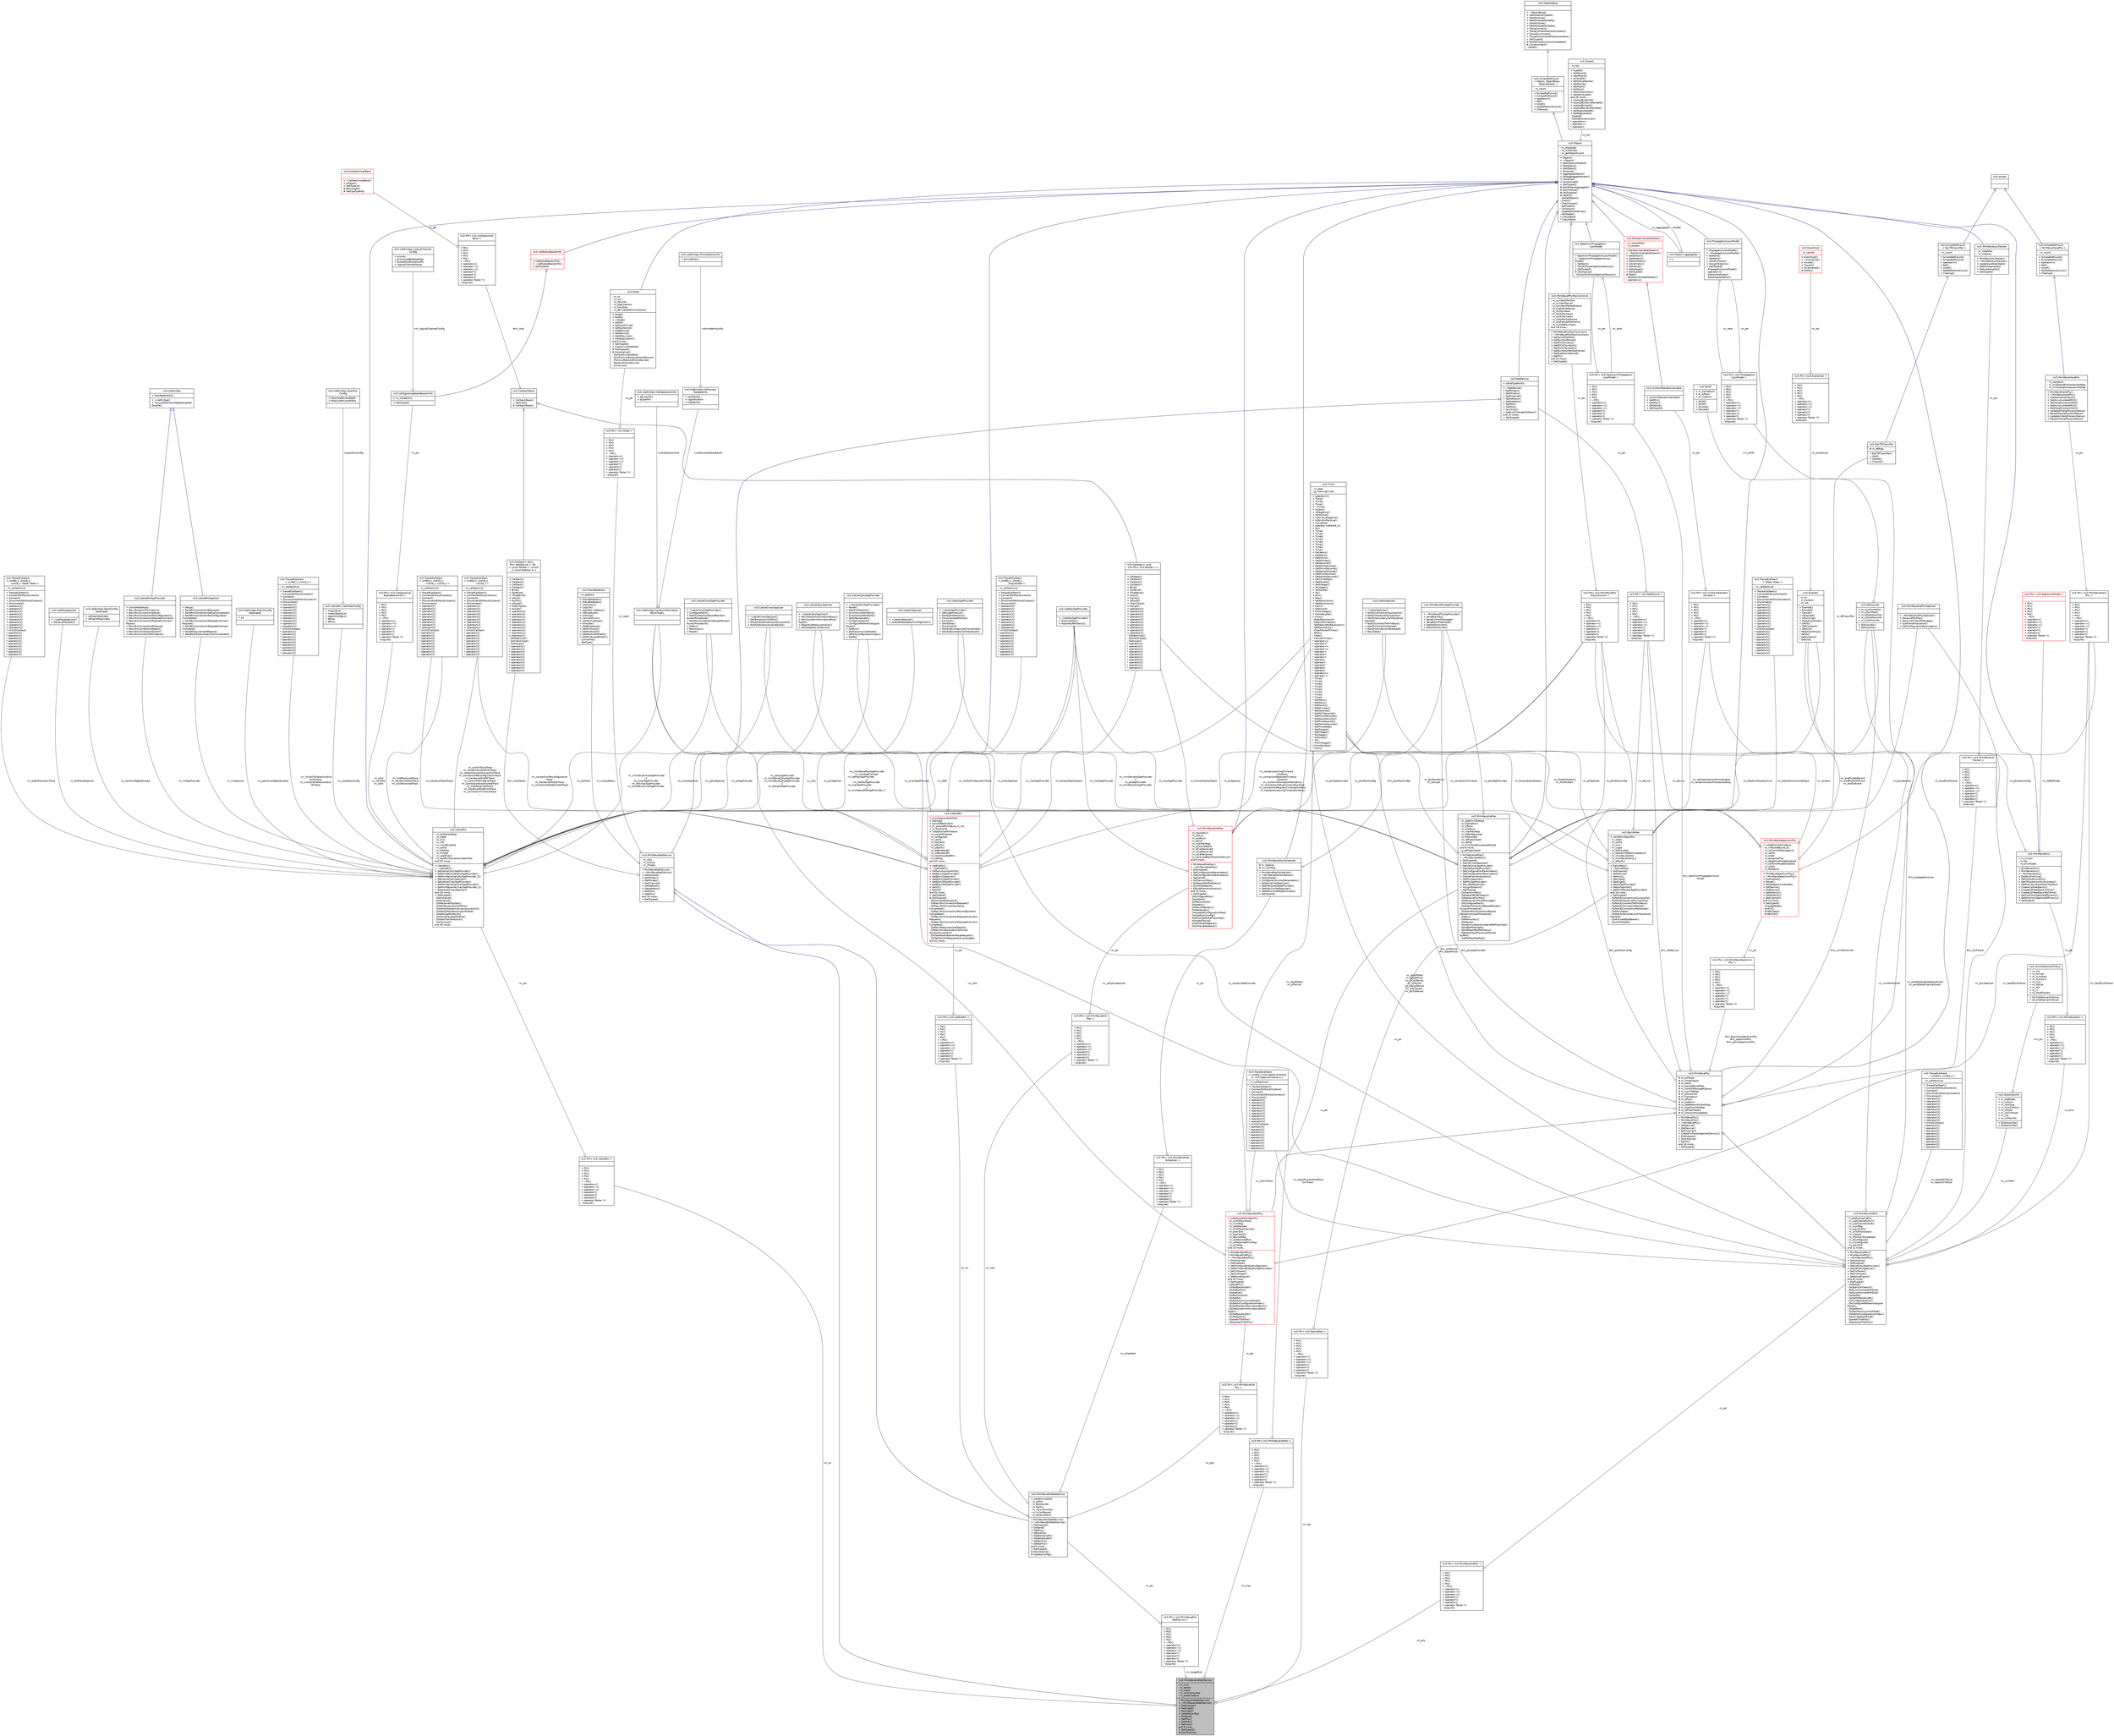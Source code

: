digraph "ns3::MmWaveUeNetDevice"
{
  edge [fontname="Helvetica",fontsize="10",labelfontname="Helvetica",labelfontsize="10"];
  node [fontname="Helvetica",fontsize="10",shape=record];
  Node1 [label="{ns3::MmWaveUeNetDevice\n|- m_imsi\l- m_earfcn\l- m_csgId\l- m_isConstructed\l- m_antennaNum\l|+ MmWaveUeNetDevice()\l+ ~MmWaveUeNetDevice()\l+ DoDispose()\l+ GetCsgId()\l+ SetCsgId()\l+ UpdateConfig()\l+ DoSend()\l+ GetPhy()\l+ GetMac()\l+ GetImsi()\land 8 more...\l+ GetTypeId()\l# DoInitialize()\l}",height=0.2,width=0.4,color="black", fillcolor="grey75", style="filled", fontcolor="black"];
  Node2 -> Node1 [dir="back",color="midnightblue",fontsize="10",style="solid",arrowtail="onormal"];
  Node2 [label="{ns3::MmWaveNetDevice\n|- m_mtu\l- m_linkUp\l- m_ifIndex\l|+ MmWaveNetDevice()\l+ ~MmWaveNetDevice()\l+ DoDispose()\l+ SetIfIndex()\l+ GetIfIndex()\l+ GetChannel()\l+ SetAddress()\l+ GetAddress()\l+ SetMtu()\l+ GetMtu()\land 20 more...\l+ GetTypeId()\l}",height=0.2,width=0.4,color="black", fillcolor="white", style="filled",URL="$dd/d87/classns3_1_1MmWaveNetDevice.html"];
  Node3 -> Node2 [dir="back",color="midnightblue",fontsize="10",style="solid",arrowtail="onormal"];
  Node3 [label="{ns3::NetDevice\n|+ isEnbTypeForDc\l|+ ~NetDevice()\l+ SetIfIndex()\l+ GetIfIndex()\l+ GetChannel()\l+ SetAddress()\l+ GetAddress()\l+ SetMtu()\l+ GetMtu()\l+ IsLinkUp()\l+ AddLinkChangeCallback()\land 15 more...\l+ GetTypeId()\l}",height=0.2,width=0.4,color="black", fillcolor="white", style="filled",URL="$d9/dac/classns3_1_1NetDevice.html",tooltip="Network layer to device interface. "];
  Node4 -> Node3 [dir="back",color="midnightblue",fontsize="10",style="solid",arrowtail="onormal"];
  Node4 [label="{ns3::Object\n|- m_disposed\l- m_initialized\l- m_getObjectCount\l|+ Object()\l+ ~Object()\l+ GetInstanceTypeId()\l+ GetObject()\l+ GetObject()\l+ Dispose()\l+ AggregateObject()\l+ GetAggregateIterator()\l+ Initialize()\l+ IsInitialized()\l+ GetTypeId()\l# NotifyNewAggregate()\l# DoInitialize()\l# DoDispose()\l# Object()\l- DoGetObject()\l- Check()\l- CheckLoose()\l- SetTypeId()\l- Construct()\l- UpdateSortedArray()\l- DoDelete()\l* CopyObject\l* CopyObject\l}",height=0.2,width=0.4,color="black", fillcolor="white", style="filled",URL="$d9/d77/classns3_1_1Object.html",tooltip="A base class which provides memory management and object aggregation. "];
  Node5 -> Node4 [dir="back",color="midnightblue",fontsize="10",style="solid",arrowtail="onormal"];
  Node5 [label="{ns3::SimpleRefCount\l\< Object, ObjectBase,\l ObjectDeleter \>\n|- m_count\l|+ SimpleRefCount()\l+ SimpleRefCount()\l+ operator=()\l+ Ref()\l+ Unref()\l+ GetReferenceCount()\l+ Cleanup()\l}",height=0.2,width=0.4,color="black", fillcolor="white", style="filled",URL="$da/da1/classns3_1_1SimpleRefCount.html"];
  Node6 -> Node5 [dir="back",color="midnightblue",fontsize="10",style="solid",arrowtail="onormal"];
  Node6 [label="{ns3::ObjectBase\n||+ ~ObjectBase()\l+ GetInstanceTypeId()\l+ SetAttribute()\l+ SetAttributeFailSafe()\l+ GetAttribute()\l+ GetAttributeFailSafe()\l+ TraceConnect()\l+ TraceConnectWithoutContext()\l+ TraceDisconnect()\l+ TraceDisconnectWithoutContext()\l+ GetTypeId()\l# NotifyConstructionCompleted()\l# ConstructSelf()\l- DoSet()\l}",height=0.2,width=0.4,color="black", fillcolor="white", style="filled",URL="$d2/dac/classns3_1_1ObjectBase.html",tooltip="Anchor the ns-3 type and attribute system. "];
  Node7 -> Node4 [color="grey25",fontsize="10",style="solid",label=" -m_tid" ,arrowhead="odiamond"];
  Node7 [label="{ns3::TypeId\n|- m_tid\l|+ TypeId()\l+ GetParent()\l+ HasParent()\l+ IsChildOf()\l+ GetGroupName()\l+ GetName()\l+ GetHash()\l+ GetSize()\l+ HasConstructor()\l+ GetAttributeN()\land 26 more...\l+ LookupByName()\l+ LookupByNameFailSafe()\l+ LookupByHash()\l+ LookupByHashFailSafe()\l+ GetRegisteredN()\l+ GetRegistered()\l- TypeId()\l- DoAddConstructor()\l* operator==\l* operator!=\l* operator\<\l}",height=0.2,width=0.4,color="black", fillcolor="white", style="filled",URL="$d6/d11/classns3_1_1TypeId.html",tooltip="a unique identifier for an interface. "];
  Node8 -> Node4 [color="grey25",fontsize="10",style="solid",label=" -m_aggregates" ,arrowhead="odiamond"];
  Node8 [label="{ns3::Object::Aggregates\n|+ n\l|}",height=0.2,width=0.4,color="black", fillcolor="white", style="filled",URL="$d5/de9/structns3_1_1Object_1_1Aggregates.html"];
  Node4 -> Node8 [color="grey25",fontsize="10",style="solid",label=" +buffer" ,arrowhead="odiamond"];
  Node9 -> Node2 [color="grey25",fontsize="10",style="solid",label=" -m_macaddress" ,arrowhead="odiamond"];
  Node9 [label="{ns3::Mac48Address\n|- m_address\l|+ Mac48Address()\l+ Mac48Address()\l+ CopyFrom()\l+ CopyTo()\l+ operator Address()\l+ IsBroadcast()\l+ IsGroup()\l+ ConvertFrom()\l+ IsMatchingType()\l+ Allocate()\l+ GetBroadcast()\l+ GetMulticast()\l+ GetMulticast()\l+ GetMulticastPrefix()\l+ GetMulticast6Prefix()\l- ConvertTo()\l- GetType()\l}",height=0.2,width=0.4,color="black", fillcolor="white", style="filled",URL="$db/dee/classns3_1_1Mac48Address.html",tooltip="an EUI-48 address "];
  Node10 -> Node2 [color="grey25",fontsize="10",style="solid",label=" -m_node" ,arrowhead="odiamond"];
  Node10 [label="{ns3::Ptr\< ns3::Node \>\n||+ Ptr()\l+ Ptr()\l+ Ptr()\l+ Ptr()\l+ Ptr()\l+ ~Ptr()\l+ operator=()\l+ operator-\>()\l+ operator-\>()\l+ operator*()\l+ operator*()\l+ operator!()\l+ operator Tester *()\l- Acquire()\l}",height=0.2,width=0.4,color="black", fillcolor="white", style="filled",URL="$dc/d90/classns3_1_1Ptr.html"];
  Node11 -> Node10 [color="grey25",fontsize="10",style="solid",label=" -m_ptr" ,arrowhead="odiamond"];
  Node11 [label="{ns3::Node\n|- m_id\l- m_sid\l- m_devices\l- m_applications\l- m_handlers\l- m_deviceAdditionListeners\l|+ Node()\l+ Node()\l+ ~Node()\l+ GetId()\l+ GetLocalTime()\l+ GetSystemId()\l+ AddDevice()\l+ GetDevice()\l+ GetNDevices()\l+ AddApplication()\land 6 more...\l+ GetTypeId()\l+ ChecksumEnabled()\l# DoDispose()\l# DoInitialize()\l- NotifyDeviceAdded()\l- NonPromiscReceiveFromDevice()\l- PromiscReceiveFromDevice()\l- ReceiveFromDevice()\l- Construct()\l}",height=0.2,width=0.4,color="black", fillcolor="white", style="filled",URL="$dd/ded/classns3_1_1Node.html",tooltip="A network Node. "];
  Node4 -> Node11 [dir="back",color="midnightblue",fontsize="10",style="solid",arrowtail="onormal"];
  Node12 -> Node2 [color="grey25",fontsize="10",style="solid",label=" #m_rxCallback" ,arrowhead="odiamond"];
  Node12 [label="{ns3::Callback\< bool,\l Ptr\< NetDevice \>, Ptr\l\< const Packet \>, uint16\l_t, const Address & \>\n||+ Callback()\l+ Callback()\l+ Callback()\l+ Callback()\l+ Bind()\l+ TwoBind()\l+ ThreeBind()\l+ IsNull()\l+ Nullify()\l+ IsEqual()\l+ CheckType()\l+ Assign()\l+ operator()()\l+ operator()()\l+ operator()()\l+ operator()()\l+ operator()()\l+ operator()()\l+ operator()()\l+ operator()()\l+ operator()()\l+ operator()()\l- DoPeekImpl()\l- DoCheckType()\l- DoAssign()\l* operator()()\l* operator()()\l* operator()()\l* operator()()\l* operator()()\l* operator()()\l* operator()()\l* operator()()\l* operator()()\l* operator()()\l}",height=0.2,width=0.4,color="black", fillcolor="white", style="filled",URL="$d1/d48/classns3_1_1Callback.html"];
  Node13 -> Node12 [dir="back",color="midnightblue",fontsize="10",style="solid",arrowtail="onormal"];
  Node13 [label="{ns3::CallbackBase\n||+ CallbackBase()\l+ GetImpl()\l# CallbackBase()\l}",height=0.2,width=0.4,color="black", fillcolor="white", style="filled",URL="$d7/db5/classns3_1_1CallbackBase.html"];
  Node14 -> Node13 [color="grey25",fontsize="10",style="solid",label=" #m_impl" ,arrowhead="odiamond"];
  Node14 [label="{ns3::Ptr\< ns3::CallbackImpl\lBase \>\n||+ Ptr()\l+ Ptr()\l+ Ptr()\l+ Ptr()\l+ Ptr()\l+ ~Ptr()\l+ operator=()\l+ operator-\>()\l+ operator-\>()\l+ operator*()\l+ operator*()\l+ operator!()\l+ operator Tester *()\l- Acquire()\l}",height=0.2,width=0.4,color="black", fillcolor="white", style="filled",URL="$dc/d90/classns3_1_1Ptr.html"];
  Node15 -> Node14 [color="grey25",fontsize="10",style="solid",label=" -m_ptr" ,arrowhead="odiamond"];
  Node15 [label="{ns3::CallbackImplBase\n||+ ~CallbackImplBase()\l+ IsEqual()\l+ GetTypeid()\l# Demangle()\l# GetCppTypeid()\l}",height=0.2,width=0.4,color="red", fillcolor="white", style="filled",URL="$d3/dfa/classns3_1_1CallbackImplBase.html"];
  Node16 -> Node1 [color="grey25",fontsize="10",style="solid",label=" -m_rrc" ,arrowhead="odiamond"];
  Node16 [label="{ns3::Ptr\< ns3::LteUeRrc \>\n||+ Ptr()\l+ Ptr()\l+ Ptr()\l+ Ptr()\l+ Ptr()\l+ ~Ptr()\l+ operator=()\l+ operator-\>()\l+ operator-\>()\l+ operator*()\l+ operator*()\l+ operator!()\l+ operator Tester *()\l- Acquire()\l}",height=0.2,width=0.4,color="black", fillcolor="white", style="filled",URL="$dc/d90/classns3_1_1Ptr.html"];
  Node17 -> Node16 [color="grey25",fontsize="10",style="solid",label=" -m_ptr" ,arrowhead="odiamond"];
  Node17 [label="{ns3::LteUeRrc\n|- m_bid2DrbidMap\l- m_state\l- m_imsi\l- m_rnti\l- m_mmWaveRnti\l- m_cellId\l- m_drbMap\l- m_rlcMap\l- m_useRlcSm\l- m_lastRrcTransactionIdentifier\land 23 more...\l|+ LteUeRrc()\l+ ~LteUeRrc()\l+ SetLteUeCphySapProvider()\l+ SetMmWaveUeCphySapProvider()\l+ SetMmWaveUeCphySapProvider_2()\l+ GetLteUeCphySapUser()\l+ SetLteUeCmacSapProvider()\l+ SetMmWaveUeCmacSapProvider()\l+ SetMmWaveUeCmacSapProvider_2()\l+ GetLteUeCmacSapUser()\land 20 more...\l+ GetTypeId()\l- DoInitialize()\l- DoDispose()\l- DoReceivePdcpSdu()\l- DoSetTemporaryCellRnti()\l- DoNotifyRandomAccessSuccessful()\l- DoNotifyRandomAccessFailed()\l- DoSetCsgWhiteList()\l- DoForceCampedOnEnb()\l- DoStartCellSelection()\l- DoConnect()\land 40 more...\l}",height=0.2,width=0.4,color="black", fillcolor="white", style="filled",URL="$d7/d1c/classns3_1_1LteUeRrc.html"];
  Node4 -> Node17 [dir="back",color="midnightblue",fontsize="10",style="solid",arrowtail="onormal"];
  Node18 -> Node17 [color="grey25",fontsize="10",style="solid",label=" -m_rachConfigDedicated" ,arrowhead="odiamond"];
  Node18 [label="{ns3::LteRrcSap::RachConfig\lDedicated\n|+ raPreambleIndex\l+ raPrachMaskIndex\l|}",height=0.2,width=0.4,color="black", fillcolor="white", style="filled",URL="$dd/d42/structns3_1_1LteRrcSap_1_1RachConfigDedicated.html"];
  Node19 -> Node17 [color="grey25",fontsize="10",style="solid",label=" -m_rrcSapProvider" ,arrowhead="odiamond"];
  Node19 [label="{ns3::LteUeRrcSapProvider\n||+ CompleteSetup()\l+ RecvSystemInformation()\l+ RecvRrcConnectionSetup()\l+ RecvRrcConnectionReconfiguration()\l+ RecvRrcConnectionReestablishment()\l+ RecvRrcConnectionReestablishment\lReject()\l+ RecvRrcConnectionRelease()\l+ RecvRrcConnectionReject()\l+ RecvRrcConnectionSwitch()\l+ RecvRrcConnectToMmWave()\l}",height=0.2,width=0.4,color="black", fillcolor="white", style="filled",URL="$dd/d01/classns3_1_1LteUeRrcSapProvider.html",tooltip="Part of the RRC protocol. This Service Access Point (SAP) is used to let the UE RRC receive a message..."];
  Node20 -> Node19 [dir="back",color="midnightblue",fontsize="10",style="solid",arrowtail="onormal"];
  Node20 [label="{ns3::LteRrcSap\n|+ MaxReportCells\l|+ ~LteRrcSap()\l+ ConvertPdschConfigDedicated2\lDouble()\l}",height=0.2,width=0.4,color="black", fillcolor="white", style="filled",URL="$d4/d3e/classns3_1_1LteRrcSap.html",tooltip="Class holding definition common to all UE/eNodeB SAP Users/Providers. "];
  Node21 -> Node17 [color="grey25",fontsize="10",style="solid",label=" -m_asSapUser" ,arrowhead="odiamond"];
  Node21 [label="{ns3::LteAsSapUser\n||+ ~LteAsSapUser()\l+ NotifyConnectionSuccessful()\l+ NotifyHandoverSuccessful()\l+ NotifySecondaryCellHandover\lStarted()\l+ NotifyConnectToMmWave()\l+ NotifyConnectionFailed()\l+ NotifyConnectionReleased()\l+ RecvData()\l}",height=0.2,width=0.4,color="black", fillcolor="white", style="filled",URL="$da/d78/classns3_1_1LteAsSapUser.html"];
  Node22 -> Node17 [color="grey25",fontsize="10",style="solid",label=" -m_pdschConfigDedicated" ,arrowhead="odiamond"];
  Node22 [label="{ns3::LteRrcSap::PdschConfig\lDedicated\n|+ pa\l|}",height=0.2,width=0.4,color="black", fillcolor="white", style="filled",URL="$da/d59/structns3_1_1LteRrcSap_1_1PdschConfigDedicated.html"];
  Node23 -> Node17 [color="grey25",fontsize="10",style="solid",label=" -m_mmWaveCmacSapProvider\l_2\n-m_cmacSapProvider\n-m_lteCmacSapProvider\n-m_mmWaveCmacSapProvider" ,arrowhead="odiamond"];
  Node23 [label="{ns3::LteUeCmacSapProvider\n||+ ~LteUeCmacSapProvider()\l+ ConfigureRach()\l+ StartContentionBasedRandom\lAccessProcedure()\l+ StartNonContentionBasedRandom\lAccessProcedure()\l+ AddLc()\l+ RemoveLc()\l+ Reset()\l}",height=0.2,width=0.4,color="black", fillcolor="white", style="filled",URL="$d2/da8/classns3_1_1LteUeCmacSapProvider.html"];
  Node24 -> Node17 [color="grey25",fontsize="10",style="solid",label=" -m_connectionTimeout" ,arrowhead="odiamond"];
  Node24 [label="{ns3::EventId\n|- m_ts\l- m_context\l- m_uid\l|+ EventId()\l+ EventId()\l+ Cancel()\l+ IsExpired()\l+ IsRunning()\l+ PeekEventImpl()\l+ GetTs()\l+ GetContext()\l+ GetUid()\l* PeekEventImpl()\l* GetTs()\l* GetContext()\l* GetUid()\l}",height=0.2,width=0.4,color="black", fillcolor="white", style="filled",URL="$d1/df8/classns3_1_1EventId.html",tooltip="An identifier for simulation events. "];
  Node25 -> Node24 [color="grey25",fontsize="10",style="solid",label=" -m_eventImpl" ,arrowhead="odiamond"];
  Node25 [label="{ns3::Ptr\< ns3::EventImpl \>\n||+ Ptr()\l+ Ptr()\l+ Ptr()\l+ Ptr()\l+ Ptr()\l+ ~Ptr()\l+ operator=()\l+ operator-\>()\l+ operator-\>()\l+ operator*()\l+ operator*()\l+ operator!()\l+ operator Tester *()\l- Acquire()\l}",height=0.2,width=0.4,color="black", fillcolor="white", style="filled",URL="$dc/d90/classns3_1_1Ptr.html"];
  Node26 -> Node25 [color="grey25",fontsize="10",style="solid",label=" -m_ptr" ,arrowhead="odiamond"];
  Node26 [label="{ns3::EventImpl\n|- m_cancel\l|+ EventImpl()\l+ ~EventImpl()\l+ Invoke()\l+ Cancel()\l+ IsCancelled()\l# Notify()\l}",height=0.2,width=0.4,color="red", fillcolor="white", style="filled",URL="$da/def/classns3_1_1EventImpl.html",tooltip="A simulation event. "];
  Node27 -> Node17 [color="grey25",fontsize="10",style="solid",label=" -m_srb1\n-m_srb1Old\n-m_srb0" ,arrowhead="odiamond"];
  Node27 [label="{ns3::Ptr\< ns3::LteSignaling\lRadioBearerInfo \>\n||+ Ptr()\l+ Ptr()\l+ Ptr()\l+ Ptr()\l+ Ptr()\l+ ~Ptr()\l+ operator=()\l+ operator-\>()\l+ operator-\>()\l+ operator*()\l+ operator*()\l+ operator!()\l+ operator Tester *()\l- Acquire()\l}",height=0.2,width=0.4,color="black", fillcolor="white", style="filled",URL="$dc/d90/classns3_1_1Ptr.html"];
  Node28 -> Node27 [color="grey25",fontsize="10",style="solid",label=" -m_ptr" ,arrowhead="odiamond"];
  Node28 [label="{ns3::LteSignalingRadioBearerInfo\n|+ m_srbIdentity\l|+ GetTypeId()\l}",height=0.2,width=0.4,color="black", fillcolor="white", style="filled",URL="$de/dd8/classns3_1_1LteSignalingRadioBearerInfo.html"];
  Node29 -> Node28 [dir="back",color="midnightblue",fontsize="10",style="solid",arrowtail="onormal"];
  Node29 [label="{ns3::LteRadioBearerInfo\n||+ LteRadioBearerInfo()\l+ ~LteRadioBearerInfo()\l+ GetTypeId()\l}",height=0.2,width=0.4,color="red", fillcolor="white", style="filled",URL="$dd/d05/classns3_1_1LteRadioBearerInfo.html"];
  Node4 -> Node29 [dir="back",color="midnightblue",fontsize="10",style="solid",arrowtail="onormal"];
  Node30 -> Node28 [color="grey25",fontsize="10",style="solid",label=" +m_logicalChannelConfig" ,arrowhead="odiamond"];
  Node30 [label="{ns3::LteRrcSap::LogicalChannel\lConfig\n|+ priority\l+ prioritizedBitRateKbps\l+ bucketSizeDurationMs\l+ logicalChannelGroup\l|}",height=0.2,width=0.4,color="black", fillcolor="white", style="filled",URL="$d9/d83/structns3_1_1LteRrcSap_1_1LogicalChannelConfig.html"];
  Node31 -> Node17 [color="grey25",fontsize="10",style="solid",label=" -m_rrcSapUser" ,arrowhead="odiamond"];
  Node31 [label="{ns3::LteUeRrcSapUser\n||+ Setup()\l+ SendRrcConnectionRequest()\l+ SendRrcConnectionSetupCompleted()\l+ SendRrcConnectionReconfiguration\lCompleted()\l+ SendRrcConnectionReestablishment\lRequest()\l+ SendRrcConnectionReestablishment\lComplete()\l+ SendMeasurementReport()\l+ SendNotifySecondaryCellConnected()\l}",height=0.2,width=0.4,color="black", fillcolor="white", style="filled",URL="$d3/df8/classns3_1_1LteUeRrcSapUser.html",tooltip="Part of the RRC protocol. This Service Access Point (SAP) is used by the UE RRC to send messages to t..."];
  Node20 -> Node31 [dir="back",color="midnightblue",fontsize="10",style="solid",arrowtail="onormal"];
  Node32 -> Node17 [color="grey25",fontsize="10",style="solid",label=" -m_t300" ,arrowhead="odiamond"];
  Node32 [label="{ns3::Time\n|- m_data\l- g_markingTimes\l|+ operator=()\l+ Time()\l+ Time()\l+ Time()\l+ ~Time()\l+ IsZero()\l+ IsNegative()\l+ IsPositive()\l+ IsStrictlyNegative()\l+ IsStrictlyPositive()\l+ Compare()\l+ operator int64x64_t()\l+ As()\l+ Time()\l+ Time()\l+ Time()\l+ Time()\l+ Time()\l+ Time()\l+ Time()\l+ Time()\l+ GetYears()\l+ GetDays()\l+ GetHours()\l+ GetMinutes()\l+ GetSeconds()\l+ GetMilliSeconds()\l+ GetMicroSeconds()\l+ GetNanoSeconds()\l+ GetPicoSeconds()\l+ GetFemtoSeconds()\l+ GetTimeStep()\l+ GetDouble()\l+ GetInteger()\l+ ToInteger()\l+ ToDouble()\l+ To()\l+ Min()\l+ Max()\l+ SetResolution()\l+ GetResolution()\l+ From()\l+ StaticInit()\l+ FromInteger()\l+ FromDouble()\l+ From()\l- PeekResolution()\l- PeekInformation()\l- SetDefaultNsResolution()\l- SetResolution()\l- ClearMarkedTimes()\l- Mark()\l- Clear()\l- ConvertTimes()\l* operator==\l* operator!=\l* operator\<=\l* operator\>=\l* operator\<\l* operator\>\l* operator+\l* operator-\l* operator*\l* operator*\l* operator/\l* operator/\l* operator+=\l* operator-=\l* Time()\l* Time()\l* Time()\l* Time()\l* Time()\l* Time()\l* Time()\l* Time()\l* GetYears()\l* GetDays()\l* GetHours()\l* GetMinutes()\l* GetSeconds()\l* GetMilliSeconds()\l* GetMicroSeconds()\l* GetNanoSeconds()\l* GetPicoSeconds()\l* GetFemtoSeconds()\l* GetTimeStep()\l* GetDouble()\l* GetInteger()\l* ToInteger()\l* ToDouble()\l* To()\l* FromInteger()\l* FromDouble()\l* From()\l}",height=0.2,width=0.4,color="black", fillcolor="white", style="filled",URL="$dc/d04/classns3_1_1Time.html",tooltip="Simulation virtual time values and global simulation resolution. "];
  Node33 -> Node17 [color="grey25",fontsize="10",style="solid",label=" -m_mibReceivedTrace\n-m_handoverStartTrace\n-m_sib1ReceivedTrace" ,arrowhead="odiamond"];
  Node33 [label="{ns3::TracedCallback\l\< uint64_t, uint16_t,\l uint16_t, uint16_t \>\n|- m_callbackList\l|+ TracedCallback()\l+ ConnectWithoutContext()\l+ Connect()\l+ DisconnectWithoutContext()\l+ Disconnect()\l+ operator()()\l+ operator()()\l+ operator()()\l+ operator()()\l+ operator()()\l+ operator()()\l+ operator()()\l+ operator()()\l+ operator()()\l* Uint32Callback\l* operator()()\l* operator()()\l* operator()()\l* operator()()\l* operator()()\l* operator()()\l* operator()()\l* operator()()\l* operator()()\l}",height=0.2,width=0.4,color="black", fillcolor="white", style="filled",URL="$df/dec/classns3_1_1TracedCallback.html"];
  Node34 -> Node17 [color="grey25",fontsize="10",style="solid",label=" -m_asSapProvider" ,arrowhead="odiamond"];
  Node34 [label="{ns3::LteAsSapProvider\n||+ ~LteAsSapProvider()\l+ SetCsgWhiteList()\l+ StartCellSelection()\l+ ForceCampedOnEnb()\l+ Connect()\l+ SendData()\l+ Disconnect()\l+ NotifySecondaryCellConnected()\l+ NotifySecondaryCellHandover()\l}",height=0.2,width=0.4,color="black", fillcolor="white", style="filled",URL="$db/d73/classns3_1_1LteAsSapProvider.html"];
  Node35 -> Node17 [color="grey25",fontsize="10",style="solid",label=" -m_cphySapUser" ,arrowhead="odiamond"];
  Node35 [label="{ns3::LteUeCphySapUser\n||+ ~LteUeCphySapUser()\l+ RecvMasterInformationBlock()\l+ RecvSystemInformationBlock\lType1()\l+ ReportUeMeasurements()\l+ NotifyRadioLinkFailure()\l}",height=0.2,width=0.4,color="black", fillcolor="white", style="filled",URL="$dc/d4f/classns3_1_1LteUeCphySapUser.html"];
  Node36 -> Node17 [color="grey25",fontsize="10",style="solid",label=" -m_cmacSapUser" ,arrowhead="odiamond"];
  Node36 [label="{ns3::LteUeCmacSapUser\n||+ ~LteUeCmacSapUser()\l+ SetTemporaryCellRnti()\l+ NotifyRandomAccessSuccessful()\l+ NotifyRandomAccessFailed()\l}",height=0.2,width=0.4,color="black", fillcolor="white", style="filled",URL="$d9/d7c/classns3_1_1LteUeCmacSapUser.html"];
  Node37 -> Node17 [color="grey25",fontsize="10",style="solid",label=" -m_varMeasConfig" ,arrowhead="odiamond"];
  Node37 [label="{ns3::LteUeRrc::VarMeasConfig\n|+ measIdList\l+ measObjectList\l+ reportConfigList\l+ aRsrp\l+ aRsrq\l|}",height=0.2,width=0.4,color="black", fillcolor="white", style="filled",URL="$d8/df2/structns3_1_1LteUeRrc_1_1VarMeasConfig.html",tooltip="Includes the accumulated configuration of the measurements to be performed by the UE..."];
  Node38 -> Node37 [color="grey25",fontsize="10",style="solid",label=" +quantityConfig" ,arrowhead="odiamond"];
  Node38 [label="{ns3::LteRrcSap::Quantity\lConfig\n|+ filterCoefficientRSRP\l+ filterCoefficientRSRQ\l|}",height=0.2,width=0.4,color="black", fillcolor="white", style="filled",URL="$d8/d34/structns3_1_1LteRrcSap_1_1QuantityConfig.html"];
  Node39 -> Node17 [color="grey25",fontsize="10",style="solid",label=" -m_lastSib1" ,arrowhead="odiamond"];
  Node39 [label="{ns3::LteRrcSap::SystemInformation\lBlockType1\n||}",height=0.2,width=0.4,color="black", fillcolor="white", style="filled",URL="$da/dc9/structns3_1_1LteRrcSap_1_1SystemInformationBlockType1.html"];
  Node40 -> Node39 [color="grey25",fontsize="10",style="solid",label=" +cellSelectionInfo" ,arrowhead="odiamond"];
  Node40 [label="{ns3::LteRrcSap::CellSelectionInfo\n|+ qRxLevMin\l+ qQualMin\l|}",height=0.2,width=0.4,color="black", fillcolor="white", style="filled",URL="$de/d73/structns3_1_1LteRrcSap_1_1CellSelectionInfo.html"];
  Node41 -> Node39 [color="grey25",fontsize="10",style="solid",label=" +cellAccessRelatedInfo" ,arrowhead="odiamond"];
  Node41 [label="{ns3::LteRrcSap::CellAccess\lRelatedInfo\n|+ cellIdentity\l+ csgIndication\l+ csgIdentity\l|}",height=0.2,width=0.4,color="black", fillcolor="white", style="filled",URL="$db/ddd/structns3_1_1LteRrcSap_1_1CellAccessRelatedInfo.html"];
  Node42 -> Node41 [color="grey25",fontsize="10",style="solid",label=" +plmnIdentityInfo" ,arrowhead="odiamond"];
  Node42 [label="{ns3::LteRrcSap::PlmnIdentityInfo\n|+ plmnIdentity\l|}",height=0.2,width=0.4,color="black", fillcolor="white", style="filled",URL="$d9/d1d/structns3_1_1LteRrcSap_1_1PlmnIdentityInfo.html"];
  Node43 -> Node17 [color="grey25",fontsize="10",style="solid",label=" -m_switchToLteTrace\n-m_randomAccessErrorTrace\n-m_randomAccessSuccessfulTrace\n-m_connectionReconfigurationTrace\n-m_handoverEndOkTrace\n-m_switchToMmWaveTrace\n-m_connectionEstablishedTrace\n-m_sib2ReceivedTrace\n-m_handoverEndErrorTrace\n-m_connectionTimeoutTrace\n..." ,arrowhead="odiamond"];
  Node43 [label="{ns3::TracedCallback\l\< uint64_t, uint16_t,\l uint16_t \>\n|- m_callbackList\l|+ TracedCallback()\l+ ConnectWithoutContext()\l+ Connect()\l+ DisconnectWithoutContext()\l+ Disconnect()\l+ operator()()\l+ operator()()\l+ operator()()\l+ operator()()\l+ operator()()\l+ operator()()\l+ operator()()\l+ operator()()\l+ operator()()\l* Uint32Callback\l* operator()()\l* operator()()\l* operator()()\l* operator()()\l* operator()()\l* operator()()\l* operator()()\l* operator()()\l* operator()()\l}",height=0.2,width=0.4,color="black", fillcolor="white", style="filled",URL="$df/dec/classns3_1_1TracedCallback.html"];
  Node44 -> Node17 [color="grey25",fontsize="10",style="solid",label=" -m_cphySapProvider\n-m_mmWaveCphySapProvider\n-m_mmWaveCphySapProvider\l_2\n-m_lteCphySapProvider" ,arrowhead="odiamond"];
  Node44 [label="{ns3::LteUeCphySapProvider\n||+ ~LteUeCphySapProvider()\l+ Reset()\l+ StartCellSearch()\l+ SynchronizeWithEnb()\l+ SynchronizeWithEnb()\l+ SetDlBandwidth()\l+ ConfigureUplink()\l+ ConfigureReferenceSignal\lPower()\l+ SetRnti()\l+ SetTransmissionMode()\l+ SetSrsConfigurationIndex()\l+ SetPa()\l}",height=0.2,width=0.4,color="black", fillcolor="white", style="filled",URL="$d6/d76/classns3_1_1LteUeCphySapProvider.html"];
  Node45 -> Node17 [color="grey25",fontsize="10",style="solid",label=" -m_initialCellSelectionEnd\lErrorTrace\n-m_initialCellSelectionEnd\lOkTrace" ,arrowhead="odiamond"];
  Node45 [label="{ns3::TracedCallback\l\< uint64_t, uint16_t \>\n|- m_callbackList\l|+ TracedCallback()\l+ ConnectWithoutContext()\l+ Connect()\l+ DisconnectWithoutContext()\l+ Disconnect()\l+ operator()()\l+ operator()()\l+ operator()()\l+ operator()()\l+ operator()()\l+ operator()()\l+ operator()()\l+ operator()()\l+ operator()()\l* Uint32Callback\l* operator()()\l* operator()()\l* operator()()\l* operator()()\l* operator()()\l* operator()()\l* operator()()\l* operator()()\l* operator()()\l}",height=0.2,width=0.4,color="black", fillcolor="white", style="filled",URL="$df/dec/classns3_1_1TracedCallback.html"];
  Node46 -> Node17 [color="grey25",fontsize="10",style="solid",label=" -m_stateTransitionTrace" ,arrowhead="odiamond"];
  Node46 [label="{ns3::TracedCallback\l\< uint64_t, uint16_t,\l uint16_t, State, State \>\n|- m_callbackList\l|+ TracedCallback()\l+ ConnectWithoutContext()\l+ Connect()\l+ DisconnectWithoutContext()\l+ Disconnect()\l+ operator()()\l+ operator()()\l+ operator()()\l+ operator()()\l+ operator()()\l+ operator()()\l+ operator()()\l+ operator()()\l+ operator()()\l* Uint32Callback\l* operator()()\l* operator()()\l* operator()()\l* operator()()\l* operator()()\l* operator()()\l* operator()()\l* operator()()\l* operator()()\l}",height=0.2,width=0.4,color="black", fillcolor="white", style="filled",URL="$df/dec/classns3_1_1TracedCallback.html"];
  Node47 -> Node17 [color="grey25",fontsize="10",style="solid",label=" -m_drbPdcpSapUser" ,arrowhead="odiamond"];
  Node47 [label="{ns3::LtePdcpSapUser\n||+ ~LtePdcpSapUser()\l+ ReceivePdcpSdu()\l}",height=0.2,width=0.4,color="black", fillcolor="white", style="filled",URL="$dd/d1c/classns3_1_1LtePdcpSapUser.html"];
  Node48 -> Node17 [color="grey25",fontsize="10",style="solid",label=" -m_mmWaveMacSapProvider\n-m_macSapProvider\n-m_lteMacSapProvider\l_2\n-m_lteMacSapProvider\n-m_macSapProvider\l_2\n-m_mmWaveMacSapProvider_2" ,arrowhead="odiamond"];
  Node48 [label="{ns3::LteMacSapProvider\n||+ ~LteMacSapProvider()\l+ TransmitPdu()\l+ ReportBufferStatus()\l}",height=0.2,width=0.4,color="black", fillcolor="white", style="filled",URL="$db/d1a/classns3_1_1LteMacSapProvider.html"];
  Node49 -> Node1 [color="grey25",fontsize="10",style="solid",label=" -m_mac" ,arrowhead="odiamond"];
  Node49 [label="{ns3::Ptr\< ns3::MmWaveUeMac \>\n||+ Ptr()\l+ Ptr()\l+ Ptr()\l+ Ptr()\l+ Ptr()\l+ ~Ptr()\l+ operator=()\l+ operator-\>()\l+ operator-\>()\l+ operator*()\l+ operator*()\l+ operator!()\l+ operator Tester *()\l- Acquire()\l}",height=0.2,width=0.4,color="black", fillcolor="white", style="filled",URL="$dc/d90/classns3_1_1Ptr.html"];
  Node50 -> Node49 [color="grey25",fontsize="10",style="solid",label=" -m_ptr" ,arrowhead="odiamond"];
  Node50 [label="{ns3::MmWaveUeMac\n|- m_DataTxTDDMap\l- m_frameNum\l- m_sfNum\l- m_slotNum\l- m_macPduMap\l- m_ulBsrReceived\l- m_freshUlBsr\l- m_raPreambleId\l- m_raRnti\l- m_miUlHarqProcessesPacket\land 6 more...\l- g_raPreambleId\l|+ MmWaveUeMac()\l+ ~MmWaveUeMac()\l+ DoDispose()\l+ SetUeCmacSapUser()\l+ GetUeCmacSapProvider()\l+ GetUeMacSapProvider()\l+ SetConfigurationParameters()\l+ GetConfigurationParameters()\l+ DoSubframeIndication()\l+ GetPhySapUser()\l+ SetPhySapProvider()\l+ RecvRaResponse()\l+ AssignStreams()\l+ GetTypeId()\l- DoTransmitPdu()\l- DoReportBufferStatus()\l- DoReceivePhyPdu()\l- DoReceiveControlMessage()\l- DoConfigureRach()\l- DoStartContentionBasedRandom\lAccessProcedure()\l- DoStartNonContentionBased\lRandomAccessProcedure()\l- AddLc()\l- DoRemoveLc()\l- DoReset()\l- RandomlySelectAndSendRaPreamble()\l- SendRaPreamble()\l- SendReportBufferStatus()\l- RefreshHarqProcessesPacket\lBuffer()\l- AddToMacPduMap()\l}",height=0.2,width=0.4,color="black", fillcolor="white", style="filled",URL="$d7/d84/classns3_1_1MmWaveUeMac.html"];
  Node4 -> Node50 [dir="back",color="midnightblue",fontsize="10",style="solid",arrowtail="onormal"];
  Node23 -> Node50 [color="grey25",fontsize="10",style="solid",label=" -m_cmacSapProvider" ,arrowhead="odiamond"];
  Node51 -> Node50 [color="grey25",fontsize="10",style="solid",label=" -m_phySapUser" ,arrowhead="odiamond"];
  Node51 [label="{ns3::MmWaveUePhySapUser\n||+ ~MmWaveUePhySapUser()\l+ ReceivePhyPdu()\l+ ReceiveControlMessage()\l+ SubframeIndication()\l+ SetConfigurationParameters()\l}",height=0.2,width=0.4,color="black", fillcolor="white", style="filled",URL="$d3/df2/classns3_1_1MmWaveUePhySapUser.html"];
  Node32 -> Node50 [color="grey25",fontsize="10",style="solid",label=" -m_bsrPeriodicity\n-m_bsrLast" ,arrowhead="odiamond"];
  Node52 -> Node50 [color="grey25",fontsize="10",style="solid",label=" -m_phySapProvider" ,arrowhead="odiamond"];
  Node52 [label="{ns3::MmWavePhySapProvider\n||+ ~MmWavePhySapProvider()\l+ SendMacPdu()\l+ SendControlMessage()\l+ SendRachPreamble()\l+ SetDlSfAllocInfo()\l+ SetUlSfAllocInfo()\l}",height=0.2,width=0.4,color="black", fillcolor="white", style="filled",URL="$dd/db6/classns3_1_1MmWavePhySapProvider.html"];
  Node53 -> Node50 [color="grey25",fontsize="10",style="solid",label=" -m_phyMacConfig" ,arrowhead="odiamond"];
  Node53 [label="{ns3::Ptr\< ns3::MmWavePhy\lMacCommon \>\n||+ Ptr()\l+ Ptr()\l+ Ptr()\l+ Ptr()\l+ Ptr()\l+ ~Ptr()\l+ operator=()\l+ operator-\>()\l+ operator-\>()\l+ operator*()\l+ operator*()\l+ operator!()\l+ operator Tester *()\l- Acquire()\l}",height=0.2,width=0.4,color="black", fillcolor="white", style="filled",URL="$dc/d90/classns3_1_1Ptr.html"];
  Node54 -> Node53 [color="grey25",fontsize="10",style="solid",label=" -m_ptr" ,arrowhead="odiamond"];
  Node54 [label="{ns3::MmWavePhyMacCommon\n|- m_symbolsPerSlot\l- m_symbolPeriod\l- m_symbolsPerSubframe\l- m_subframePeriod\l- m_ctrlSymbols\l- m_dlCtrlSymbols\l- m_ulCtrlSymbols\l- m_slotsPerSubframe\l- m_subframesPerFrame\l- m_numRefSymbols\land 18 more...\l|+ MmWavePhyMacCommon()\l+ ~MmWavePhyMacCommon()\l+ GetSymbPerSlot()\l+ GetSymbolPeriod()\l+ GetCtrlSymbols()\l+ GetDlCtrlSymbols()\l+ GetUlCtrlSymbols()\l+ GetSymbolsPerSubframe()\l+ GetSubframePeriod()\l+ GetTti()\land 52 more...\l+ GetTypeId()\l}",height=0.2,width=0.4,color="black", fillcolor="white", style="filled",URL="$df/df4/classns3_1_1MmWavePhyMacCommon.html"];
  Node4 -> Node54 [dir="back",color="midnightblue",fontsize="10",style="solid",arrowtail="onormal"];
  Node55 -> Node50 [color="grey25",fontsize="10",style="solid",label=" -m_DataTxAllocationList" ,arrowhead="odiamond"];
  Node55 [label="{ns3::SfAllocInfo\n|+ m_numSymAlloc\l+ m_ulSymStart\l+ m_dlSlotAllocInfo\l+ m_ulSlotAllocInfo\l+ m_slotAllocInfo\l|+ SfAllocInfo()\l+ SfAllocInfo()\l}",height=0.2,width=0.4,color="black", fillcolor="white", style="filled",URL="$df/d3e/structns3_1_1SfAllocInfo.html"];
  Node56 -> Node55 [color="grey25",fontsize="10",style="solid",label=" +m_sfnSf" ,arrowhead="odiamond"];
  Node56 [label="{ns3::SfnSf\n|+ m_frameNum\l+ m_sfNum\l+ m_slotNum\l|+ SfnSf()\l+ SfnSf()\l+ Encode()\l+ Decode()\l}",height=0.2,width=0.4,color="black", fillcolor="white", style="filled",URL="$d6/d81/structns3_1_1SfnSf.html"];
  Node57 -> Node50 [color="grey25",fontsize="10",style="solid",label=" -m_raPreambleUniformVariable\n-m_randomAccessProcedureDelay" ,arrowhead="odiamond"];
  Node57 [label="{ns3::Ptr\< ns3::UniformRandom\lVariable \>\n||+ Ptr()\l+ Ptr()\l+ Ptr()\l+ Ptr()\l+ Ptr()\l+ ~Ptr()\l+ operator=()\l+ operator-\>()\l+ operator-\>()\l+ operator*()\l+ operator*()\l+ operator!()\l+ operator Tester *()\l- Acquire()\l}",height=0.2,width=0.4,color="black", fillcolor="white", style="filled",URL="$dc/d90/classns3_1_1Ptr.html"];
  Node58 -> Node57 [color="grey25",fontsize="10",style="solid",label=" -m_ptr" ,arrowhead="odiamond"];
  Node58 [label="{ns3::UniformRandomVariable\n||+ UniformRandomVariable()\l+ GetMin()\l+ GetMax()\l+ GetValue()\l+ GetTypeId()\l}",height=0.2,width=0.4,color="black", fillcolor="white", style="filled",URL="$d0/d5b/classns3_1_1UniformRandomVariable.html",tooltip="The uniform distribution Random Number Generator (RNG). "];
  Node59 -> Node58 [dir="back",color="midnightblue",fontsize="10",style="solid",arrowtail="onormal"];
  Node59 [label="{ns3::RandomVariableStream\n|- m_isAntithetic\l- m_stream\l|+ RandomVariableStream()\l+ ~RandomVariableStream()\l+ SetStream()\l+ GetStream()\l+ SetAntithetic()\l+ IsAntithetic()\l+ GetValue()\l+ GetInteger()\l+ GetTypeId()\l# Peek()\l- RandomVariableStream()\l- operator=()\l}",height=0.2,width=0.4,color="red", fillcolor="white", style="filled",URL="$dc/daa/classns3_1_1RandomVariableStream.html",tooltip="The basic uniform Random Number Generator (RNG). "];
  Node4 -> Node59 [dir="back",color="midnightblue",fontsize="10",style="solid",arrowtail="onormal"];
  Node36 -> Node50 [color="grey25",fontsize="10",style="solid",label=" -m_cmacSapUser" ,arrowhead="odiamond"];
  Node48 -> Node50 [color="grey25",fontsize="10",style="solid",label=" -m_macSapProvider" ,arrowhead="odiamond"];
  Node60 -> Node1 [color="grey25",fontsize="10",style="solid",label=" -m_phy" ,arrowhead="odiamond"];
  Node60 [label="{ns3::Ptr\< ns3::MmWaveUePhy \>\n||+ Ptr()\l+ Ptr()\l+ Ptr()\l+ Ptr()\l+ Ptr()\l+ ~Ptr()\l+ operator=()\l+ operator-\>()\l+ operator-\>()\l+ operator*()\l+ operator*()\l+ operator!()\l+ operator Tester *()\l- Acquire()\l}",height=0.2,width=0.4,color="black", fillcolor="white", style="filled",URL="$dc/d90/classns3_1_1Ptr.html"];
  Node61 -> Node60 [color="grey25",fontsize="10",style="solid",label=" -m_ptr" ,arrowhead="odiamond"];
  Node61 [label="{ns3::MmWaveUePhy\n|+ isAdditionalUePhy\l- m_subChannelsForTx\l- m_subChannelsforRx\l- m_numRbg\l- m_prevSlotDir\l- m_ulTbAllocQueue\l- m_ulGrant\l- m_sfAllocInfoUpdated\l- m_dlConfigured\l- m_ulConfigured\l- m_prevSlot\land 11 more...\l|+ MmWaveUePhy()\l+ MmWaveUePhy()\l+ ~MmWaveUePhy()\l+ DoInitialize()\l+ DoDispose()\l+ GetUeCphySapProvider()\l+ SetUeCphySapUser()\l+ SetTxPower()\l+ GetTxPower()\l+ SetNoiseFigure()\land 35 more...\l+ GetTypeId()\l- DoReset()\l- DoStartCellSearch()\l- DoSynchronizeWithEnb()\l- DoSynchronizeWithEnb()\l- DoSetPa()\l- DoSetDlBandwidth()\l- DoConfigureUplink()\l- DoConfigureReferenceSignal\lPower()\l- DoSetRnti()\l- DoSetTransmissionMode()\l- DoSetSrsConfigurationIndex()\l- ReceiveDataPeriod()\l- QueueUlTbAlloc()\l- DequeueUlTbAlloc()\l}",height=0.2,width=0.4,color="black", fillcolor="white", style="filled",URL="$d8/df0/classns3_1_1MmWaveUePhy.html"];
  Node62 -> Node61 [dir="back",color="midnightblue",fontsize="10",style="solid",arrowtail="onormal"];
  Node62 [label="{ns3::MmWavePhy\n|# m_txPower\l# m_noiseFigure\l# m_cellId\l# m_packetBurstMap\l# m_controlMessageQueue\l# m_currTddMap\l# m_sfAllocInfo\l# m_frameNum\l# m_sfNum\l# m_slotNum\l# m_tddPatternForSlotMap\l# m_slotAllocInfoMap\l# m_raPreambleId\l# m_sfAllocInfoUpdated\l|+ MmWavePhy()\l+ MmWavePhy()\l+ ~MmWavePhy()\l+ SetDevice()\l+ GetDevice()\l+ SetChannel()\l+ CreateTxPowerSpectralDensity()\l+ DoDispose()\l+ DoInitialize()\l+ GetTti()\land 18 more...\l+ GetTypeId()\l}",height=0.2,width=0.4,color="black", fillcolor="white", style="filled",URL="$d6/d7b/classns3_1_1MmWavePhy.html"];
  Node4 -> Node62 [dir="back",color="midnightblue",fontsize="10",style="solid",arrowtail="onormal"];
  Node63 -> Node62 [color="grey25",fontsize="10",style="solid",label=" #m_downlinkSpectrumPhy\n#m_spectrumPhy\n#m_uplinkSpectrumPhy" ,arrowhead="odiamond"];
  Node63 [label="{ns3::Ptr\< ns3::MmWaveSpectrum\lPhy \>\n||+ Ptr()\l+ Ptr()\l+ Ptr()\l+ Ptr()\l+ Ptr()\l+ ~Ptr()\l+ operator=()\l+ operator-\>()\l+ operator-\>()\l+ operator*()\l+ operator*()\l+ operator!()\l+ operator Tester *()\l- Acquire()\l}",height=0.2,width=0.4,color="black", fillcolor="white", style="filled",URL="$dc/d90/classns3_1_1Ptr.html"];
  Node64 -> Node63 [color="grey25",fontsize="10",style="solid",label=" -m_ptr" ,arrowhead="odiamond"];
  Node64 [label="{ns3::MmWaveSpectrumPhy\n|+ isAdditionalMmWave\l- m_rxPacketBurstList\l- m_rxControlMessageList\l- m_cellId\l- m_state\l- m_expectedTbs\l- m_dataErrorModelEnabled\l- m_ctrlErrorModelEnabled\l- m_isEnb\l- m_fileName\l|+ MmWaveSpectrumPhy()\l+ ~MmWaveSpectrumPhy()\l+ DoDispose()\l+ Reset()\l+ ResetSpectrumModel()\l+ SetDevice()\l+ GetDevice()\l+ SetMobility()\l+ GetMobility()\l+ SetChannel()\land 23 more...\l+ GetTypeId()\l- ChangeState()\l- EndTx()\l- EndRxData()\l- EndRxCtrl()\l}",height=0.2,width=0.4,color="red", fillcolor="white", style="filled",URL="$de/d08/classns3_1_1MmWaveSpectrumPhy.html"];
  Node65 -> Node64 [color="grey25",fontsize="10",style="solid",label=" -m_harqPhyModule" ,arrowhead="odiamond"];
  Node65 [label="{ns3::Ptr\< ns3::MmWaveHarq\lPhy \>\n||+ Ptr()\l+ Ptr()\l+ Ptr()\l+ Ptr()\l+ Ptr()\l+ ~Ptr()\l+ operator=()\l+ operator-\>()\l+ operator-\>()\l+ operator*()\l+ operator*()\l+ operator!()\l+ operator Tester *()\l- Acquire()\l}",height=0.2,width=0.4,color="black", fillcolor="white", style="filled",URL="$dc/d90/classns3_1_1Ptr.html"];
  Node66 -> Node65 [color="grey25",fontsize="10",style="solid",label=" -m_ptr" ,arrowhead="odiamond"];
  Node66 [label="{ns3::MmWaveHarqPhy\n|- m_harqNum\l- m_miDlHarqProcessesInfoMap\l- m_miUlHarqProcessesInfoMap\l|+ MmWaveHarqPhy()\l+ ~MmWaveHarqPhy()\l+ SubframeIndication()\l+ GetAccumulatedMiDl()\l+ GetHarqProcessInfoDl()\l+ GetAccumulatedMiUl()\l+ GetHarqProcessInfoUl()\l+ UpdateDlHarqProcessStatus()\l+ ResetDlHarqProcessStatus()\l+ UpdateUlHarqProcessStatus()\l+ ResetUlHarqProcessStatus()\l}",height=0.2,width=0.4,color="black", fillcolor="white", style="filled",URL="$d3/d53/classns3_1_1MmWaveHarqPhy.html",tooltip="The MmWaveHarqPhy class implements the HARQ functionalities related to PHY layer (i.e., decodification buffers for incremental redundancy managment) "];
  Node67 -> Node66 [dir="back",color="midnightblue",fontsize="10",style="solid",arrowtail="onormal"];
  Node67 [label="{ns3::SimpleRefCount\l\< MmWaveHarqPhy \>\n|- m_count\l|+ SimpleRefCount()\l+ SimpleRefCount()\l+ operator=()\l+ Ref()\l+ Unref()\l+ GetReferenceCount()\l+ Cleanup()\l}",height=0.2,width=0.4,color="black", fillcolor="white", style="filled",URL="$da/da1/classns3_1_1SimpleRefCount.html"];
  Node68 -> Node67 [dir="back",color="midnightblue",fontsize="10",style="solid",arrowtail="onormal"];
  Node68 [label="{ns3::empty\n||}",height=0.2,width=0.4,color="black", fillcolor="white", style="filled",URL="$d9/d6a/classns3_1_1empty.html",tooltip="make Callback use a separate empty type "];
  Node24 -> Node64 [color="grey25",fontsize="10",style="solid",label=" -m_endRxDataEvent\n-m_endRxDlCtrlEvent\n-m_endTxEvent" ,arrowhead="odiamond"];
  Node69 -> Node64 [color="grey25",fontsize="10",style="solid",label=" -m_device" ,arrowhead="odiamond"];
  Node69 [label="{ns3::Ptr\< ns3::NetDevice \>\n||+ Ptr()\l+ Ptr()\l+ Ptr()\l+ Ptr()\l+ Ptr()\l+ ~Ptr()\l+ operator=()\l+ operator-\>()\l+ operator-\>()\l+ operator*()\l+ operator*()\l+ operator!()\l+ operator Tester *()\l- Acquire()\l}",height=0.2,width=0.4,color="black", fillcolor="white", style="filled",URL="$dc/d90/classns3_1_1Ptr.html"];
  Node3 -> Node69 [color="grey25",fontsize="10",style="solid",label=" -m_ptr" ,arrowhead="odiamond"];
  Node32 -> Node64 [color="grey25",fontsize="10",style="solid",label=" -m_firstRxDuration\n-m_firstRxStart" ,arrowhead="odiamond"];
  Node57 -> Node64 [color="grey25",fontsize="10",style="solid",label=" -m_random" ,arrowhead="odiamond"];
  Node70 -> Node62 [color="grey25",fontsize="10",style="solid",label=" #m_losTracker" ,arrowhead="odiamond"];
  Node70 [label="{ns3::Ptr\< ns3::MmWaveLos\lTracker \>\n||+ Ptr()\l+ Ptr()\l+ Ptr()\l+ Ptr()\l+ Ptr()\l+ ~Ptr()\l+ operator=()\l+ operator-\>()\l+ operator-\>()\l+ operator*()\l+ operator*()\l+ operator!()\l+ operator Tester *()\l- Acquire()\l}",height=0.2,width=0.4,color="black", fillcolor="white", style="filled",URL="$dc/d90/classns3_1_1Ptr.html"];
  Node71 -> Node70 [color="grey25",fontsize="10",style="solid",label=" -m_ptr" ,arrowhead="odiamond"];
  Node71 [label="{ns3::MmWaveLosTracker\n|- m_mapNlos\l- m_mapLos\l|+ MmWaveLosTracker()\l+ ~MmWaveLosTracker()\l+ UpdateLosNlosState()\l+ GetNlosSamples()\l+ GetLosSamples()\l+ GetTypeId()\l}",height=0.2,width=0.4,color="black", fillcolor="white", style="filled",URL="$d6/d4e/classns3_1_1MmWaveLosTracker.html"];
  Node4 -> Node71 [dir="back",color="midnightblue",fontsize="10",style="solid",arrowtail="onormal"];
  Node72 -> Node62 [color="grey25",fontsize="10",style="solid",label=" #m_spectrumPropagationLoss\lModel" ,arrowhead="odiamond"];
  Node72 [label="{ns3::Ptr\< ns3::SpectrumPropagation\lLossModel \>\n||+ Ptr()\l+ Ptr()\l+ Ptr()\l+ Ptr()\l+ Ptr()\l+ ~Ptr()\l+ operator=()\l+ operator-\>()\l+ operator-\>()\l+ operator*()\l+ operator*()\l+ operator!()\l+ operator Tester *()\l- Acquire()\l}",height=0.2,width=0.4,color="black", fillcolor="white", style="filled",URL="$dc/d90/classns3_1_1Ptr.html"];
  Node73 -> Node72 [color="grey25",fontsize="10",style="solid",label=" -m_ptr" ,arrowhead="odiamond"];
  Node73 [label="{ns3::SpectrumPropagation\lLossModel\n||+ SpectrumPropagationLossModel()\l+ ~SpectrumPropagationLoss\lModel()\l+ SetNext()\l+ CalcRxPowerSpectralDensity()\l+ GetTypeId()\l# DoDispose()\l- DoCalcRxPowerSpectralDensity()\l}",height=0.2,width=0.4,color="black", fillcolor="white", style="filled",URL="$db/dd7/classns3_1_1SpectrumPropagationLossModel.html",tooltip="spectrum-aware propagation loss model "];
  Node4 -> Node73 [dir="back",color="midnightblue",fontsize="10",style="solid",arrowtail="onormal"];
  Node72 -> Node73 [color="grey25",fontsize="10",style="solid",label=" -m_next" ,arrowhead="odiamond"];
  Node69 -> Node62 [color="grey25",fontsize="10",style="solid",label=" #m_netDevice" ,arrowhead="odiamond"];
  Node32 -> Node62 [color="grey25",fontsize="10",style="solid",label=" #m_ctrlPeriod\n#m_dataPeriod" ,arrowhead="odiamond"];
  Node52 -> Node62 [color="grey25",fontsize="10",style="solid",label=" #m_phySapProvider" ,arrowhead="odiamond"];
  Node53 -> Node62 [color="grey25",fontsize="10",style="solid",label=" #m_phyMacConfig" ,arrowhead="odiamond"];
  Node55 -> Node62 [color="grey25",fontsize="10",style="solid",label=" #m_currSfAllocInfo" ,arrowhead="odiamond"];
  Node74 -> Node62 [color="grey25",fontsize="10",style="solid",label=" #m_propagationLoss" ,arrowhead="odiamond"];
  Node74 [label="{ns3::Ptr\< ns3::Propagation\lLossModel \>\n||+ Ptr()\l+ Ptr()\l+ Ptr()\l+ Ptr()\l+ Ptr()\l+ ~Ptr()\l+ operator=()\l+ operator-\>()\l+ operator-\>()\l+ operator*()\l+ operator*()\l+ operator!()\l+ operator Tester *()\l- Acquire()\l}",height=0.2,width=0.4,color="black", fillcolor="white", style="filled",URL="$dc/d90/classns3_1_1Ptr.html"];
  Node75 -> Node74 [color="grey25",fontsize="10",style="solid",label=" -m_ptr" ,arrowhead="odiamond"];
  Node75 [label="{ns3::PropagationLossModel\n||+ PropagationLossModel()\l+ ~PropagationLossModel()\l+ SetNext()\l+ GetNext()\l+ CalcRxPower()\l+ AssignStreams()\l+ GetTypeId()\l- PropagationLossModel()\l- operator=()\l- DoCalcRxPower()\l- DoAssignStreams()\l}",height=0.2,width=0.4,color="black", fillcolor="white", style="filled",URL="$d7/df9/classns3_1_1PropagationLossModel.html",tooltip="Models the propagation loss through a transmission medium. "];
  Node4 -> Node75 [dir="back",color="midnightblue",fontsize="10",style="solid",arrowtail="onormal"];
  Node74 -> Node75 [color="grey25",fontsize="10",style="solid",label=" -m_next" ,arrowhead="odiamond"];
  Node76 -> Node61 [color="grey25",fontsize="10",style="solid",label=" -m_currSlot" ,arrowhead="odiamond"];
  Node76 [label="{ns3::SlotAllocInfo\n|+ m_tddMode\l+ m_isOmni\l+ m_slotType\l+ m_numCtrlSym\l+ m_slotIdx\l+ m_ctrlTxMode\l+ m_rnti\l+ m_rlcPduInfo\l|+ SlotAllocInfo()\l+ SlotAllocInfo()\l}",height=0.2,width=0.4,color="black", fillcolor="white", style="filled",URL="$de/d33/structns3_1_1SlotAllocInfo.html"];
  Node77 -> Node76 [color="grey25",fontsize="10",style="solid",label=" +m_dci" ,arrowhead="odiamond"];
  Node77 [label="{ns3::DciInfoElementTdma\n|+ m_rnti\l+ m_format\l+ m_symStart\l+ m_numSym\l+ m_mcs\l+ m_tbSize\l+ m_ndi\l+ m_rv\l+ m_harqProcess\l|+ DciInfoElementTdma()\l+ DciInfoElementTdma()\l}",height=0.2,width=0.4,color="black", fillcolor="white", style="filled",URL="$d4/de0/structns3_1_1DciInfoElementTdma.html"];
  Node65 -> Node61 [color="grey25",fontsize="10",style="solid",label=" -m_harqPhyModule" ,arrowhead="odiamond"];
  Node51 -> Node61 [color="grey25",fontsize="10",style="solid",label=" -m_phySapUser" ,arrowhead="odiamond"];
  Node24 -> Node61 [color="grey25",fontsize="10",style="solid",label=" -m_sendDlHarqFeedbackEvent\n-m_sendDataChannelEvent" ,arrowhead="odiamond"];
  Node32 -> Node61 [color="grey25",fontsize="10",style="solid",label=" -m_lastSfStart\n-m_dataPeriod\n-m_ulCtrlPeriod\n-m_sfPeriod\n-m_wbCqiPeriod\n-m_wbCqiLast\n-m_dlCtrlPeriod" ,arrowhead="odiamond"];
  Node55 -> Node61 [color="grey25",fontsize="10",style="solid",label=" -m_currSfAllocInfo" ,arrowhead="odiamond"];
  Node35 -> Node61 [color="grey25",fontsize="10",style="solid",label=" -m_ueCphySapUser" ,arrowhead="odiamond"];
  Node78 -> Node61 [color="grey25",fontsize="10",style="solid",label=" -m_reportCurrentCellRsrp\lSinrTrace" ,arrowhead="odiamond"];
  Node78 [label="{ns3::TracedCallback\l\< uint64_t, ns3::SpectrumValue\l &, ns3::SpectrumValue & \>\n|- m_callbackList\l|+ TracedCallback()\l+ ConnectWithoutContext()\l+ Connect()\l+ DisconnectWithoutContext()\l+ Disconnect()\l+ operator()()\l+ operator()()\l+ operator()()\l+ operator()()\l+ operator()()\l+ operator()()\l+ operator()()\l+ operator()()\l+ operator()()\l* Uint32Callback\l* operator()()\l* operator()()\l* operator()()\l* operator()()\l* operator()()\l* operator()()\l* operator()()\l* operator()()\l* operator()()\l}",height=0.2,width=0.4,color="black", fillcolor="white", style="filled",URL="$df/dec/classns3_1_1TracedCallback.html"];
  Node79 -> Node61 [color="grey25",fontsize="10",style="solid",label=" -m_reportDlTbSize\n-m_reportUlTbSize" ,arrowhead="odiamond"];
  Node79 [label="{ns3::TracedCallback\l\< uint64_t, uint64_t \>\n|- m_callbackList\l|+ TracedCallback()\l+ ConnectWithoutContext()\l+ Connect()\l+ DisconnectWithoutContext()\l+ Disconnect()\l+ operator()()\l+ operator()()\l+ operator()()\l+ operator()()\l+ operator()()\l+ operator()()\l+ operator()()\l+ operator()()\l+ operator()()\l* Uint32Callback\l* operator()()\l* operator()()\l* operator()()\l* operator()()\l* operator()()\l* operator()()\l* operator()()\l* operator()()\l* operator()()\l}",height=0.2,width=0.4,color="black", fillcolor="white", style="filled",URL="$df/dec/classns3_1_1TracedCallback.html"];
  Node44 -> Node61 [color="grey25",fontsize="10",style="solid",label=" -m_ueCphySapProvider" ,arrowhead="odiamond"];
  Node80 -> Node61 [color="grey25",fontsize="10",style="solid",label=" -m_amc" ,arrowhead="odiamond"];
  Node80 [label="{ns3::Ptr\< ns3::MmWaveAmc \>\n||+ Ptr()\l+ Ptr()\l+ Ptr()\l+ Ptr()\l+ Ptr()\l+ ~Ptr()\l+ operator=()\l+ operator-\>()\l+ operator-\>()\l+ operator*()\l+ operator*()\l+ operator!()\l+ operator Tester *()\l- Acquire()\l}",height=0.2,width=0.4,color="black", fillcolor="white", style="filled",URL="$dc/d90/classns3_1_1Ptr.html"];
  Node81 -> Node80 [color="grey25",fontsize="10",style="solid",label=" -m_ptr" ,arrowhead="odiamond"];
  Node81 [label="{ns3::MmWaveAmc\n|+ m_crcLen\l- m_ber\l- m_amcModel\l|+ MmWaveAmc()\l+ MmWaveAmc()\l+ ~MmWaveAmc()\l+ GetMcsFromCqi()\l+ GetTbSizeFromMcs()\l+ GetTbSizeFromMcsSymbols()\l+ GetNumSymbolsFromTbsMcs()\l+ CreateCqiFeedbacks()\l+ CreateCqiFeedbacksTdma()\l+ CreateCqiFeedbackWbTdma()\l+ GetCqiFromSpectralEfficiency()\l+ GetMcsFromSpectralEfficiency()\l+ GetTypeId()\l}",height=0.2,width=0.4,color="black", fillcolor="white", style="filled",URL="$db/da8/classns3_1_1MmWaveAmc.html"];
  Node4 -> Node81 [dir="back",color="midnightblue",fontsize="10",style="solid",arrowtail="onormal"];
  Node53 -> Node81 [color="grey25",fontsize="10",style="solid",label=" -m_phyMacConfig" ,arrowhead="odiamond"];
  Node82 -> Node81 [color="grey25",fontsize="10",style="solid",label=" -m_lteRbModel" ,arrowhead="odiamond"];
  Node82 [label="{ns3::Ptr\< ns3::SpectrumModel \>\n||+ Ptr()\l+ Ptr()\l+ Ptr()\l+ Ptr()\l+ Ptr()\l+ ~Ptr()\l+ operator=()\l+ operator-\>()\l+ operator-\>()\l+ operator*()\l+ operator*()\l+ operator!()\l+ operator Tester *()\l- Acquire()\l}",height=0.2,width=0.4,color="red", fillcolor="white", style="filled",URL="$dc/d90/classns3_1_1Ptr.html"];
  Node83 -> Node1 [color="grey25",fontsize="10",style="solid",label=" -m_nas" ,arrowhead="odiamond"];
  Node83 [label="{ns3::Ptr\< ns3::EpcUeNas \>\n||+ Ptr()\l+ Ptr()\l+ Ptr()\l+ Ptr()\l+ Ptr()\l+ ~Ptr()\l+ operator=()\l+ operator-\>()\l+ operator-\>()\l+ operator*()\l+ operator*()\l+ operator!()\l+ operator Tester *()\l- Acquire()\l}",height=0.2,width=0.4,color="black", fillcolor="white", style="filled",URL="$dc/d90/classns3_1_1Ptr.html"];
  Node84 -> Node83 [color="grey25",fontsize="10",style="solid",label=" -m_ptr" ,arrowhead="odiamond"];
  Node84 [label="{ns3::EpcUeNas\n|+ cellIdMmWavePhy\l- m_state\l- m_cellId\l- m_imsi\l- m_csgId\l- m_bidCounter\l- m_bearersToBeActivatedList\l- m_mmWaveCellId\l- m_mmWaveCellId_2\l- m_dlEarfcn\l|+ EpcUeNas()\l+ ~EpcUeNas()\l+ DoDispose()\l+ SetDevice()\l+ SetImsi()\l+ SetCsgId()\l+ GetCsgId()\l+ SetAsSapProvider()\l+ GetAsSapUser()\l+ SetMmWaveAsSapProvider()\land 10 more...\l+ GetTypeId()\l- DoNotifyConnectionSuccessful()\l- DoNotifyHandoverSuccessful()\l- DoNotifyConnectToMmWave()\l- DoNotifyConnectionFailed()\l- DoNotifyConnectionReleased()\l- DoRecvData()\l- DoNotifySecondaryCellHandover\lStarted()\l- DoActivateEpsBearer()\l- SwitchToState()\l}",height=0.2,width=0.4,color="black", fillcolor="white", style="filled",URL="$d3/d16/classns3_1_1EpcUeNas.html"];
  Node4 -> Node84 [dir="back",color="midnightblue",fontsize="10",style="solid",arrowtail="onormal"];
  Node21 -> Node84 [color="grey25",fontsize="10",style="solid",label=" -m_asSapUser" ,arrowhead="odiamond"];
  Node69 -> Node84 [color="grey25",fontsize="10",style="solid",label=" -m_device" ,arrowhead="odiamond"];
  Node85 -> Node84 [color="grey25",fontsize="10",style="solid",label=" -m_forwardUpCallback" ,arrowhead="odiamond"];
  Node85 [label="{ns3::Callback\< void,\l ns3::Ptr\< ns3::Packet \> \>\n||+ Callback()\l+ Callback()\l+ Callback()\l+ Callback()\l+ Bind()\l+ TwoBind()\l+ ThreeBind()\l+ IsNull()\l+ Nullify()\l+ IsEqual()\l+ CheckType()\l+ Assign()\l+ operator()()\l+ operator()()\l+ operator()()\l+ operator()()\l+ operator()()\l+ operator()()\l+ operator()()\l+ operator()()\l+ operator()()\l+ operator()()\l- DoPeekImpl()\l- DoCheckType()\l- DoAssign()\l* operator()()\l* operator()()\l* operator()()\l* operator()()\l* operator()()\l* operator()()\l* operator()()\l* operator()()\l* operator()()\l* operator()()\l}",height=0.2,width=0.4,color="black", fillcolor="white", style="filled",URL="$d1/d48/classns3_1_1Callback.html"];
  Node13 -> Node85 [dir="back",color="midnightblue",fontsize="10",style="solid",arrowtail="onormal"];
  Node34 -> Node84 [color="grey25",fontsize="10",style="solid",label=" -m_mmWaveAsSapProvider\l_2\n-m_asSapProvider\n-m_mmWaveAsSapProvider" ,arrowhead="odiamond"];
  Node86 -> Node84 [color="grey25",fontsize="10",style="solid",label=" -m_tftClassifier" ,arrowhead="odiamond"];
  Node86 [label="{ns3::EpcTftClassifier\n|# m_tftMap\l|+ EpcTftClassifier()\l+ Add()\l+ Delete()\l+ Classify()\l}",height=0.2,width=0.4,color="black", fillcolor="white", style="filled",URL="$df/dc5/classns3_1_1EpcTftClassifier.html",tooltip="classifies IP packets accoding to Traffic Flow Templates (TFTs) "];
  Node87 -> Node86 [dir="back",color="midnightblue",fontsize="10",style="solid",arrowtail="onormal"];
  Node87 [label="{ns3::SimpleRefCount\l\< EpcTftClassifier \>\n|- m_count\l|+ SimpleRefCount()\l+ SimpleRefCount()\l+ operator=()\l+ Ref()\l+ Unref()\l+ GetReferenceCount()\l+ Cleanup()\l}",height=0.2,width=0.4,color="black", fillcolor="white", style="filled",URL="$da/da1/classns3_1_1SimpleRefCount.html"];
  Node68 -> Node87 [dir="back",color="midnightblue",fontsize="10",style="solid",arrowtail="onormal"];
  Node88 -> Node84 [color="grey25",fontsize="10",style="solid",label=" -m_stateTransitionCallback" ,arrowhead="odiamond"];
  Node88 [label="{ns3::TracedCallback\l\< State, State \>\n|- m_callbackList\l|+ TracedCallback()\l+ ConnectWithoutContext()\l+ Connect()\l+ DisconnectWithoutContext()\l+ Disconnect()\l+ operator()()\l+ operator()()\l+ operator()()\l+ operator()()\l+ operator()()\l+ operator()()\l+ operator()()\l+ operator()()\l+ operator()()\l* Uint32Callback\l* operator()()\l* operator()()\l* operator()()\l* operator()()\l* operator()()\l* operator()()\l* operator()()\l* operator()()\l* operator()()\l}",height=0.2,width=0.4,color="black", fillcolor="white", style="filled",URL="$df/dec/classns3_1_1TracedCallback.html"];
  Node89 -> Node1 [color="grey25",fontsize="10",style="solid",label=" -m_targetEnb" ,arrowhead="odiamond"];
  Node89 [label="{ns3::Ptr\< ns3::MmWaveEnb\lNetDevice \>\n||+ Ptr()\l+ Ptr()\l+ Ptr()\l+ Ptr()\l+ Ptr()\l+ ~Ptr()\l+ operator=()\l+ operator-\>()\l+ operator-\>()\l+ operator*()\l+ operator*()\l+ operator!()\l+ operator Tester *()\l- Acquire()\l}",height=0.2,width=0.4,color="black", fillcolor="white", style="filled",URL="$dc/d90/classns3_1_1Ptr.html"];
  Node90 -> Node89 [color="grey25",fontsize="10",style="solid",label=" -m_ptr" ,arrowhead="odiamond"];
  Node90 [label="{ns3::MmWaveEnbNetDevice\n|+ isAdditionalEnb\l- m_cellId\l- m_Bandwidth\l- m_Earfcn\l- m_isConstructed\l- m_isConfigured\l- m_antennaNum\l|+ MmWaveEnbNetDevice()\l+ ~MmWaveEnbNetDevice()\l+ DoDispose()\l+ DoSend()\l+ GetPhy()\l+ GetCellId()\l+ GetBandwidth()\l+ SetBandwidth()\l+ SetEarfcn()\l+ GetEarfcn()\land 6 more...\l+ GetTypeId()\l# DoInitialize()\l# UpdateConfig()\l}",height=0.2,width=0.4,color="black", fillcolor="white", style="filled",URL="$d7/d13/classns3_1_1MmWaveEnbNetDevice.html"];
  Node2 -> Node90 [dir="back",color="midnightblue",fontsize="10",style="solid",arrowtail="onormal"];
  Node91 -> Node90 [color="grey25",fontsize="10",style="solid",label=" -m_rrc" ,arrowhead="odiamond"];
  Node91 [label="{ns3::Ptr\< ns3::LteEnbRrc \>\n||+ Ptr()\l+ Ptr()\l+ Ptr()\l+ Ptr()\l+ Ptr()\l+ ~Ptr()\l+ operator=()\l+ operator-\>()\l+ operator-\>()\l+ operator*()\l+ operator*()\l+ operator!()\l+ operator Tester *()\l- Acquire()\l}",height=0.2,width=0.4,color="black", fillcolor="white", style="filled",URL="$dc/d90/classns3_1_1Ptr.html"];
  Node92 -> Node91 [color="grey25",fontsize="10",style="solid",label=" -m_ptr" ,arrowhead="odiamond"];
  Node92 [label="{ns3::LteEnbRrc\n|+ ImsiTosecondCellRnti\l+ EnbType\l+ secondBestCellId\l+ m_secondMmWave_m_rnti\l+ m_firstCellId\l+ isAdditionalMmWave\l- m_switchEnabled\l- m_configured\l- m_cellId\l- m_lteCellId\l- m_dlEarfcn\l- m_ulEarfcn\l- m_dlBandwidth\l- m_ulBandwidth\l- m_lastAllocatedRnti\l- m_ueMap\land 43 more...\l|+ LteEnbRrc()\l+ ~LteEnbRrc()\l+ DoRecvAssistantInfo()\l+ SetEpcX2SapProvider()\l+ GetEpcX2SapUser()\l+ GetEpcX2SapProvider()\l+ SetEpcX2PdcpProvider()\l+ GetEpcX2PdcpProvider()\l+ SetX2()\l+ GetX2()\land 42 more...\l+ GetTypeId()\l# DoDispose()\l- DoCompleteSetupUe()\l- DoRecvRrcConnectionRequest()\l- DoRecvRrcConnectionSetup\lCompleted()\l- DoRecvRrcConnectionReconfiguration\lCompleted()\l- DoRecvRrcConnectionReestablishment\lRequest()\l- DoRecvRrcConnectionReestablishment\lComplete()\l- DoRecvMeasurementReport()\l- DoRecvRrcSecondaryCellInitial\lAccessSuccessful()\l- DoDataRadioBearerSetupRequest()\l- DoPathSwitchRequestAcknowledge()\land 42 more...\l}",height=0.2,width=0.4,color="red", fillcolor="white", style="filled",URL="$de/d65/classns3_1_1LteEnbRrc.html"];
  Node4 -> Node92 [dir="back",color="midnightblue",fontsize="10",style="solid",arrowtail="onormal"];
  Node93 -> Node92 [color="grey25",fontsize="10",style="solid",label=" -m_notifyMmWaveSinrTrace" ,arrowhead="odiamond"];
  Node93 [label="{ns3::TracedCallback\l\< uint64_t, uint16_t,\l long double \>\n|- m_callbackList\l|+ TracedCallback()\l+ ConnectWithoutContext()\l+ Connect()\l+ DisconnectWithoutContext()\l+ Disconnect()\l+ operator()()\l+ operator()()\l+ operator()()\l+ operator()()\l+ operator()()\l+ operator()()\l+ operator()()\l+ operator()()\l+ operator()()\l* Uint32Callback\l* operator()()\l* operator()()\l* operator()()\l* operator()()\l* operator()()\l* operator()()\l* operator()()\l* operator()()\l* operator()()\l}",height=0.2,width=0.4,color="black", fillcolor="white", style="filled",URL="$df/dec/classns3_1_1TracedCallback.html"];
  Node94 -> Node92 [color="grey25",fontsize="10",style="solid",label=" -m_anrSapUser" ,arrowhead="odiamond"];
  Node94 [label="{ns3::LteAnrSapUser\n||+ ~LteAnrSapUser()\l+ AddUeMeasReportConfigForAnr()\l}",height=0.2,width=0.4,color="black", fillcolor="white", style="filled",URL="$dd/d11/classns3_1_1LteAnrSapUser.html",tooltip="Service Access Point (SAP) offered by the eNodeB RRC instance to the ANR instance. "];
  Node33 -> Node92 [color="grey25",fontsize="10",style="solid",label=" -m_handoverStartTrace" ,arrowhead="odiamond"];
  Node32 -> Node92 [color="grey25",fontsize="10",style="solid",label=" -m_handoverJoiningTimeout\lDuration\n-m_connectionRejectedTimeout\lDuration\n-m_systemInformationPeriodicity\n-m_connectionSetupTimeoutDuration\n-m_connectionRequestTimeoutDuration\n-m_handoverLeavingTimeoutDuration" ,arrowhead="odiamond"];
  Node85 -> Node92 [color="grey25",fontsize="10",style="solid",label=" -m_forwardUpCallback" ,arrowhead="odiamond"];
  Node43 -> Node92 [color="grey25",fontsize="10",style="solid",label=" -m_connectionReconfiguration\lTrace\n-m_handoverEndOkTrace\n-m_connectionEstablishedTrace" ,arrowhead="odiamond"];
  Node39 -> Node92 [color="grey25",fontsize="10",style="solid",label=" -m_sib1" ,arrowhead="odiamond"];
  Node48 -> Node92 [color="grey25",fontsize="10",style="solid",label=" -m_macSapProvider" ,arrowhead="odiamond"];
  Node95 -> Node90 [color="grey25",fontsize="10",style="solid",label=" -m_phy" ,arrowhead="odiamond"];
  Node95 [label="{ns3::Ptr\< ns3::MmWaveEnb\lPhy \>\n||+ Ptr()\l+ Ptr()\l+ Ptr()\l+ Ptr()\l+ Ptr()\l+ ~Ptr()\l+ operator=()\l+ operator-\>()\l+ operator-\>()\l+ operator*()\l+ operator*()\l+ operator!()\l+ operator Tester *()\l- Acquire()\l}",height=0.2,width=0.4,color="black", fillcolor="white", style="filled",URL="$dc/d90/classns3_1_1Ptr.html"];
  Node96 -> Node95 [color="grey25",fontsize="10",style="solid",label=" -m_ptr" ,arrowhead="odiamond"];
  Node96 [label="{ns3::MmWaveEnbPhy\n|+ isAddtionalMmWavPhy\l- m_currSfNumSlots\l- m_numRbg\l- m_ueAttached\l- m_listOfSubchannels\l- m_prevSlot\l- m_prevSlotDir\l- m_deviceMap\l- m_ueAttachedRnti\l- m_ueAttachedImsiMap\l- m_sinrMap\land 15 more...\l|+ MmWaveEnbPhy()\l+ MmWaveEnbPhy()\l+ ~MmWaveEnbPhy()\l+ DoInitialize()\l+ DoDispose()\l+ SetMmWaveEnbCphySapUser()\l+ GetMmWaveEnbCphySapProvider()\l+ SetTxPower()\l+ GetTxPower()\l+ SetNoiseFigure()\land 30 more...\l+ GetTypeId()\l- AddUePhy()\l- DoSetBandwidth()\l- DoSetEarfcn()\l- DoAddUe()\l- DoRemoveUe()\l- DoSetPa()\l- DoSetTransmissionMode()\l- DoSetSrsConfigurationIndex()\l- DoSetMasterInformationBlock()\l- DoSetSystemInformationBlock\lType1()\l- DoSetBandwidth()\l- DoSetEarfcn()\l- QueueUlTbAlloc()\l- DequeueUlTbAlloc()\l}",height=0.2,width=0.4,color="red", fillcolor="white", style="filled",URL="$d1/d58/classns3_1_1MmWaveEnbPhy.html"];
  Node62 -> Node96 [dir="back",color="midnightblue",fontsize="10",style="solid",arrowtail="onormal"];
  Node65 -> Node96 [color="grey25",fontsize="10",style="solid",label=" -m_harqPhyModule" ,arrowhead="odiamond"];
  Node32 -> Node96 [color="grey25",fontsize="10",style="solid",label=" -m_lastSfStart\n-m_sfPeriod" ,arrowhead="odiamond"];
  Node78 -> Node96 [color="grey25",fontsize="10",style="solid",label=" -m_ulSinrTrace" ,arrowhead="odiamond"];
  Node39 -> Node96 [color="grey25",fontsize="10",style="solid",label=" -m_sib1" ,arrowhead="odiamond"];
  Node97 -> Node90 [color="grey25",fontsize="10",style="solid",label=" -m_mac" ,arrowhead="odiamond"];
  Node97 [label="{ns3::Ptr\< ns3::MmWaveEnb\lMac \>\n||+ Ptr()\l+ Ptr()\l+ Ptr()\l+ Ptr()\l+ Ptr()\l+ ~Ptr()\l+ operator=()\l+ operator-\>()\l+ operator-\>()\l+ operator*()\l+ operator*()\l+ operator!()\l+ operator Tester *()\l- Acquire()\l}",height=0.2,width=0.4,color="black", fillcolor="white", style="filled",URL="$dc/d90/classns3_1_1Ptr.html"];
  Node98 -> Node97 [color="grey25",fontsize="10",style="solid",label=" -m_ptr" ,arrowhead="odiamond"];
  Node98 [label="{ns3::MmWaveEnbMac\n|- m_frameNum\l- m_sfNum\l- m_slotNum\l- m_tbUid\l- m_macPduMap\l- m_associatedUe\l- m_dlCqiReceived\l- m_ulCqiReceived\l- m_ulCeReceived\l- m_receivedRachPreambleCount\land 9 more...\l|+ MmWaveEnbMac()\l+ ~MmWaveEnbMac()\l+ DoDispose()\l+ SetConfigurationParameters()\l+ GetConfigurationParameters()\l+ SetCellId()\l+ DoTransmitPdu()\l+ DoReportBufferStatus()\l+ DoUlCqiReport()\l+ DoSubframeIndication()\land 23 more...\l+ GetTypeId()\l- DoConfigureMac()\l- DoAddUe()\l- DoRemoveUe()\l- DoAddLc()\l- DoReconfigureLc()\l- DoReleaseLc()\l- UeUpdateConfigurationReq()\l- DoGetRachConfig()\l- DoAllocateNcRaPreamble()\l- AllocateTbUid()\l- DoDlHarqFeedback()\l- DoUlHarqFeedback()\l}",height=0.2,width=0.4,color="red", fillcolor="white", style="filled",URL="$d5/dcd/classns3_1_1MmWaveEnbMac.html"];
  Node4 -> Node98 [dir="back",color="midnightblue",fontsize="10",style="solid",arrowtail="onormal"];
  Node52 -> Node98 [color="grey25",fontsize="10",style="solid",label=" -m_phySapProvider" ,arrowhead="odiamond"];
  Node53 -> Node98 [color="grey25",fontsize="10",style="solid",label=" -m_phyMacConfig" ,arrowhead="odiamond"];
  Node85 -> Node98 [color="grey25",fontsize="10",style="solid",label=" -m_forwardUpCallback" ,arrowhead="odiamond"];
  Node48 -> Node98 [color="grey25",fontsize="10",style="solid",label=" -m_macSapProvider" ,arrowhead="odiamond"];
  Node99 -> Node90 [color="grey25",fontsize="10",style="solid",label=" -m_scheduler" ,arrowhead="odiamond"];
  Node99 [label="{ns3::Ptr\< ns3::MmWaveMac\lScheduler \>\n||+ Ptr()\l+ Ptr()\l+ Ptr()\l+ Ptr()\l+ Ptr()\l+ ~Ptr()\l+ operator=()\l+ operator-\>()\l+ operator-\>()\l+ operator*()\l+ operator*()\l+ operator!()\l+ operator Tester *()\l- Acquire()\l}",height=0.2,width=0.4,color="black", fillcolor="white", style="filled",URL="$dc/d90/classns3_1_1Ptr.html"];
  Node100 -> Node99 [color="grey25",fontsize="10",style="solid",label=" -m_ptr" ,arrowhead="odiamond"];
  Node100 [label="{ns3::MmWaveMacScheduler\n|# m_rbgSize\l# m_numRbg\l|+ MmWaveMacScheduler()\l+ ~MmWaveMacScheduler()\l+ DoDispose()\l+ ConfigureCommonParameters()\l+ SetMacSchedSapUser()\l+ GetMacSchedSapProvider()\l+ SetMacCschedSapUser()\l+ GetMacCschedSapProvider()\l+ GetTypeId()\l}",height=0.2,width=0.4,color="black", fillcolor="white", style="filled",URL="$d6/d71/classns3_1_1MmWaveMacScheduler.html"];
  Node4 -> Node100 [dir="back",color="midnightblue",fontsize="10",style="solid",arrowtail="onormal"];
  Node53 -> Node100 [color="grey25",fontsize="10",style="solid",label=" #m_phyMacConfig" ,arrowhead="odiamond"];
}
